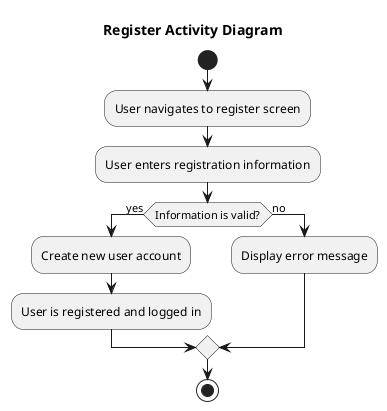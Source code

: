 @startuml register_activity_diagram

title Register Activity Diagram

start

:User navigates to register screen;
:User enters registration information;
if (Information is valid?) then (yes)
  :Create new user account;
  :User is registered and logged in;
else (no)
  :Display error message;
endif

stop

@enduml